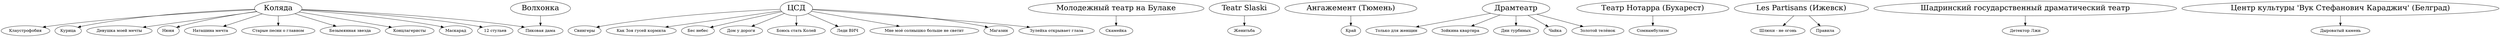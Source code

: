 digraph G {
    Коляда [fontsize=26];
        Коляда -> Клаустрофобия;
        Коляда -> Курица;
        Коляда -> "Девушка моей мечты";
        Коляда -> Нюня;
        Коляда -> "Наташина мечта";
        Коляда -> "Старые песни о главном";
        Коляда -> "Безымянная звезда";
        Коляда -> Концлагеристы;
        Коляда -> "Пиковая дама";
        Коляда -> Маскарад;
        Коляда -> "12 стульев";
    ЦСД [fontsize=26];
        ЦСД -> Свингеры;
        ЦСД -> "Как Зоя гусей кормила";
        ЦСД -> "Бес небес";
        ЦСД -> "Дом у дороги";
        ЦСД -> "Боюсь стать Колей";
        ЦСД -> "Леди ВИЧ";
        ЦСД -> "Мне моё солнышко больше не светит";
	ЦСД -> "Магазин";
	ЦСД -> "Зулейха открывает глаза";
    "Молодежный театр на Булаке" [fontsize=26];
        "Молодежный театр на Булаке" -> Скамейка
    Волхонка [fontsize=26];
        Волхонка -> "Пиковая дама";
    "Teatr Slaski"  [fontsize=26];
        "Teatr Slaski" -> Женитьба
    "Ангажемент (Тюмень)" [fontsize=26];
        "Ангажемент (Тюмень)" -> Край;
    "Драмтеатр" [fontsize=26];
        "Драмтеатр" -> "Только для женщин";
	"Драмтеатр" -> "Зойкина квартира";
	"Драмтеатр" -> "Дни турбиных";
	"Драмтеатр" -> "Чайка";
	"Драмтеатр" -> "Золотой телёнок";
    "Театр Нотарра (Бухарест)" [fontsize=26];
    	"Театр Нотарра (Бухарест)" -> Сомнамбулизм
    "Les Partisans (Ижевск)" [fontsize=26];
    	"Les Partisans (Ижевск)" -> "Шлюхи - не огонь"
    	"Les Partisans (Ижевск)" -> "Правила"
    "Шадринский государственный драматический театр" [fontsize=26];
	"Шадринский государственный драматический театр" -> "Детектор Лжи";
    "Центр культуры 'Вук Стефанович Караджич' (Белград)" [fontsize=26];
	"Центр культуры 'Вук Стефанович Караджич' (Белград)" -> "Дыроватый камень";
}
